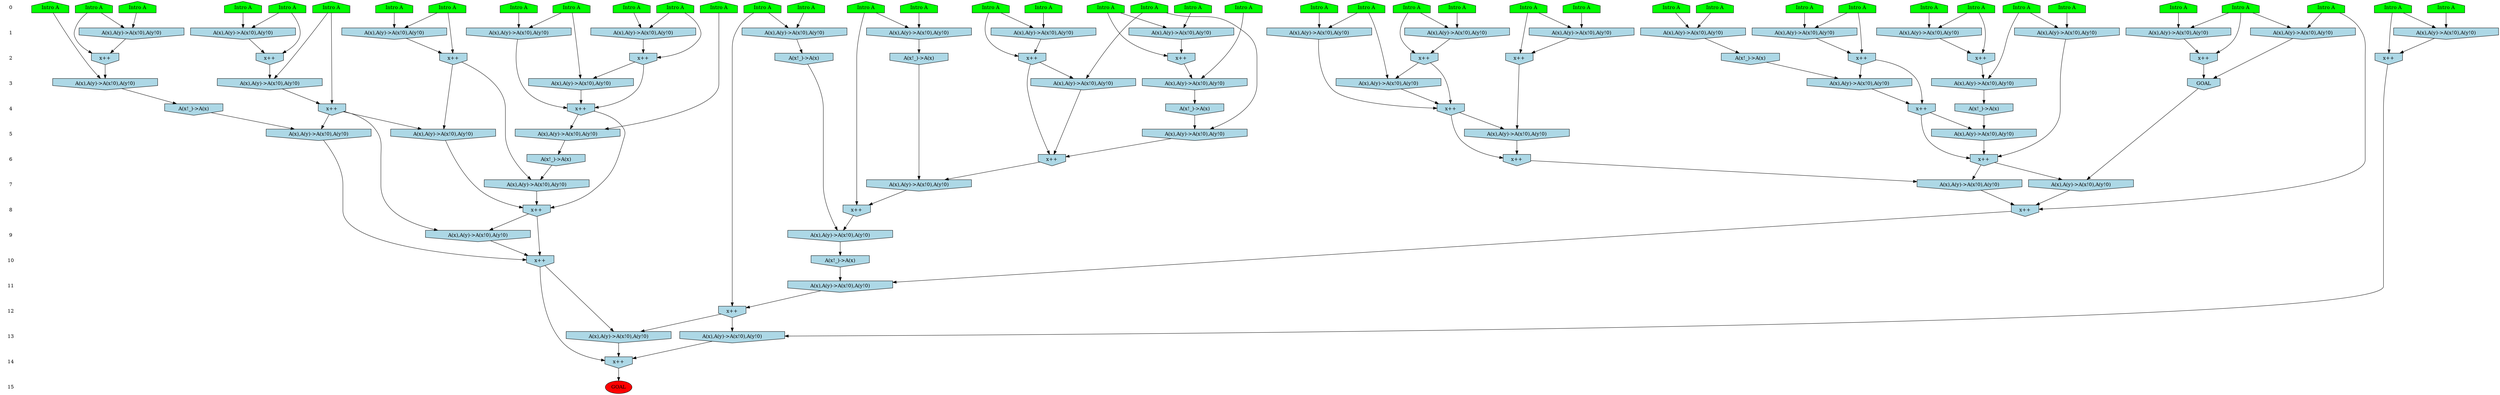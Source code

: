 /* Compression of 2 causal flows obtained in average at 2.990279E+00 t.u */
/* Compressed causal flows were: [939;994] */
digraph G{
 ranksep=.5 ; 
{ rank = same ; "0" [shape=plaintext] ; node_1 [label ="Intro A", shape=house, style=filled, fillcolor=green] ;
node_2 [label ="Intro A", shape=house, style=filled, fillcolor=green] ;
node_3 [label ="Intro A", shape=house, style=filled, fillcolor=green] ;
node_4 [label ="Intro A", shape=house, style=filled, fillcolor=green] ;
node_5 [label ="Intro A", shape=house, style=filled, fillcolor=green] ;
node_6 [label ="Intro A", shape=house, style=filled, fillcolor=green] ;
node_7 [label ="Intro A", shape=house, style=filled, fillcolor=green] ;
node_8 [label ="Intro A", shape=house, style=filled, fillcolor=green] ;
node_9 [label ="Intro A", shape=house, style=filled, fillcolor=green] ;
node_10 [label ="Intro A", shape=house, style=filled, fillcolor=green] ;
node_11 [label ="Intro A", shape=house, style=filled, fillcolor=green] ;
node_12 [label ="Intro A", shape=house, style=filled, fillcolor=green] ;
node_13 [label ="Intro A", shape=house, style=filled, fillcolor=green] ;
node_14 [label ="Intro A", shape=house, style=filled, fillcolor=green] ;
node_15 [label ="Intro A", shape=house, style=filled, fillcolor=green] ;
node_16 [label ="Intro A", shape=house, style=filled, fillcolor=green] ;
node_17 [label ="Intro A", shape=house, style=filled, fillcolor=green] ;
node_18 [label ="Intro A", shape=house, style=filled, fillcolor=green] ;
node_19 [label ="Intro A", shape=house, style=filled, fillcolor=green] ;
node_20 [label ="Intro A", shape=house, style=filled, fillcolor=green] ;
node_21 [label ="Intro A", shape=house, style=filled, fillcolor=green] ;
node_22 [label ="Intro A", shape=house, style=filled, fillcolor=green] ;
node_23 [label ="Intro A", shape=house, style=filled, fillcolor=green] ;
node_24 [label ="Intro A", shape=house, style=filled, fillcolor=green] ;
node_25 [label ="Intro A", shape=house, style=filled, fillcolor=green] ;
node_26 [label ="Intro A", shape=house, style=filled, fillcolor=green] ;
node_27 [label ="Intro A", shape=house, style=filled, fillcolor=green] ;
node_28 [label ="Intro A", shape=house, style=filled, fillcolor=green] ;
node_29 [label ="Intro A", shape=house, style=filled, fillcolor=green] ;
node_30 [label ="Intro A", shape=house, style=filled, fillcolor=green] ;
node_31 [label ="Intro A", shape=house, style=filled, fillcolor=green] ;
node_32 [label ="Intro A", shape=house, style=filled, fillcolor=green] ;
node_33 [label ="Intro A", shape=house, style=filled, fillcolor=green] ;
node_34 [label ="Intro A", shape=house, style=filled, fillcolor=green] ;
node_35 [label ="Intro A", shape=house, style=filled, fillcolor=green] ;
node_36 [label ="Intro A", shape=house, style=filled, fillcolor=green] ;
node_37 [label ="Intro A", shape=house, style=filled, fillcolor=green] ;
node_38 [label ="Intro A", shape=house, style=filled, fillcolor=green] ;
node_39 [label ="Intro A", shape=house, style=filled, fillcolor=green] ;
node_40 [label ="Intro A", shape=house, style=filled, fillcolor=green] ;
node_41 [label ="Intro A", shape=house, style=filled, fillcolor=green] ;
node_42 [label ="Intro A", shape=house, style=filled, fillcolor=green] ;
}
{ rank = same ; "1" [shape=plaintext] ; node_43 [label="A(x),A(y)->A(x!0),A(y!0)", shape=invhouse, style=filled, fillcolor = lightblue] ;
node_44 [label="A(x),A(y)->A(x!0),A(y!0)", shape=invhouse, style=filled, fillcolor = lightblue] ;
node_45 [label="A(x),A(y)->A(x!0),A(y!0)", shape=invhouse, style=filled, fillcolor = lightblue] ;
node_47 [label="A(x),A(y)->A(x!0),A(y!0)", shape=invhouse, style=filled, fillcolor = lightblue] ;
node_48 [label="A(x),A(y)->A(x!0),A(y!0)", shape=invhouse, style=filled, fillcolor = lightblue] ;
node_50 [label="A(x),A(y)->A(x!0),A(y!0)", shape=invhouse, style=filled, fillcolor = lightblue] ;
node_54 [label="A(x),A(y)->A(x!0),A(y!0)", shape=invhouse, style=filled, fillcolor = lightblue] ;
node_56 [label="A(x),A(y)->A(x!0),A(y!0)", shape=invhouse, style=filled, fillcolor = lightblue] ;
node_59 [label="A(x),A(y)->A(x!0),A(y!0)", shape=invhouse, style=filled, fillcolor = lightblue] ;
node_60 [label="A(x),A(y)->A(x!0),A(y!0)", shape=invhouse, style=filled, fillcolor = lightblue] ;
node_61 [label="A(x),A(y)->A(x!0),A(y!0)", shape=invhouse, style=filled, fillcolor = lightblue] ;
node_63 [label="A(x),A(y)->A(x!0),A(y!0)", shape=invhouse, style=filled, fillcolor = lightblue] ;
node_64 [label="A(x),A(y)->A(x!0),A(y!0)", shape=invhouse, style=filled, fillcolor = lightblue] ;
node_65 [label="A(x),A(y)->A(x!0),A(y!0)", shape=invhouse, style=filled, fillcolor = lightblue] ;
node_67 [label="A(x),A(y)->A(x!0),A(y!0)", shape=invhouse, style=filled, fillcolor = lightblue] ;
node_71 [label="A(x),A(y)->A(x!0),A(y!0)", shape=invhouse, style=filled, fillcolor = lightblue] ;
node_72 [label="A(x),A(y)->A(x!0),A(y!0)", shape=invhouse, style=filled, fillcolor = lightblue] ;
node_76 [label="A(x),A(y)->A(x!0),A(y!0)", shape=invhouse, style=filled, fillcolor = lightblue] ;
node_88 [label="A(x),A(y)->A(x!0),A(y!0)", shape=invhouse, style=filled, fillcolor = lightblue] ;
}
{ rank = same ; "2" [shape=plaintext] ; node_46 [label="x++", shape=invhouse, style=filled, fillcolor = lightblue] ;
node_49 [label="x++", shape=invhouse, style=filled, fillcolor = lightblue] ;
node_51 [label="x++", shape=invhouse, style=filled, fillcolor = lightblue] ;
node_52 [label="x++", shape=invhouse, style=filled, fillcolor = lightblue] ;
node_53 [label="x++", shape=invhouse, style=filled, fillcolor = lightblue] ;
node_57 [label="x++", shape=invhouse, style=filled, fillcolor = lightblue] ;
node_66 [label="A(x!_)->A(x)", shape=invhouse, style=filled, fillcolor = lightblue] ;
node_69 [label="x++", shape=invhouse, style=filled, fillcolor = lightblue] ;
node_70 [label="x++", shape=invhouse, style=filled, fillcolor = lightblue] ;
node_74 [label="x++", shape=invhouse, style=filled, fillcolor = lightblue] ;
node_75 [label="A(x!_)->A(x)", shape=invhouse, style=filled, fillcolor = lightblue] ;
node_77 [label="x++", shape=invhouse, style=filled, fillcolor = lightblue] ;
node_78 [label="x++", shape=invhouse, style=filled, fillcolor = lightblue] ;
node_91 [label="x++", shape=invhouse, style=filled, fillcolor = lightblue] ;
node_103 [label="A(x!_)->A(x)", shape=invhouse, style=filled, fillcolor = lightblue] ;
}
{ rank = same ; "3" [shape=plaintext] ; node_55 [label="A(x),A(y)->A(x!0),A(y!0)", shape=invhouse, style=filled, fillcolor = lightblue] ;
node_58 [label="A(x),A(y)->A(x!0),A(y!0)", shape=invhouse, style=filled, fillcolor = lightblue] ;
node_62 [label="A(x),A(y)->A(x!0),A(y!0)", shape=invhouse, style=filled, fillcolor = lightblue] ;
node_68 [label="A(x),A(y)->A(x!0),A(y!0)", shape=invhouse, style=filled, fillcolor = lightblue] ;
node_73 [label="A(x),A(y)->A(x!0),A(y!0)", shape=invhouse, style=filled, fillcolor = lightblue] ;
node_80 [label="A(x),A(y)->A(x!0),A(y!0)", shape=invhouse, style=filled, fillcolor = lightblue] ;
node_81 [label="A(x),A(y)->A(x!0),A(y!0)", shape=invhouse, style=filled, fillcolor = lightblue] ;
node_86 [label="A(x),A(y)->A(x!0),A(y!0)", shape=invhouse, style=filled, fillcolor = lightblue] ;
node_96 [label="GOAL", shape=invhouse, style=filled, fillcolor = lightblue] ;
}
{ rank = same ; "4" [shape=plaintext] ; node_79 [label="A(x!_)->A(x)", shape=invhouse, style=filled, fillcolor = lightblue] ;
node_82 [label="A(x!_)->A(x)", shape=invhouse, style=filled, fillcolor = lightblue] ;
node_83 [label="x++", shape=invhouse, style=filled, fillcolor = lightblue] ;
node_89 [label="x++", shape=invhouse, style=filled, fillcolor = lightblue] ;
node_90 [label="x++", shape=invhouse, style=filled, fillcolor = lightblue] ;
node_93 [label="A(x!_)->A(x)", shape=invhouse, style=filled, fillcolor = lightblue] ;
node_102 [label="x++", shape=invhouse, style=filled, fillcolor = lightblue] ;
}
{ rank = same ; "5" [shape=plaintext] ; node_84 [label="A(x),A(y)->A(x!0),A(y!0)", shape=invhouse, style=filled, fillcolor = lightblue] ;
node_87 [label="A(x),A(y)->A(x!0),A(y!0)", shape=invhouse, style=filled, fillcolor = lightblue] ;
node_92 [label="A(x),A(y)->A(x!0),A(y!0)", shape=invhouse, style=filled, fillcolor = lightblue] ;
node_95 [label="A(x),A(y)->A(x!0),A(y!0)", shape=invhouse, style=filled, fillcolor = lightblue] ;
node_106 [label="A(x),A(y)->A(x!0),A(y!0)", shape=invhouse, style=filled, fillcolor = lightblue] ;
node_109 [label="A(x),A(y)->A(x!0),A(y!0)", shape=invhouse, style=filled, fillcolor = lightblue] ;
}
{ rank = same ; "6" [shape=plaintext] ; node_85 [label="x++", shape=invhouse, style=filled, fillcolor = lightblue] ;
node_97 [label="x++", shape=invhouse, style=filled, fillcolor = lightblue] ;
node_98 [label="x++", shape=invhouse, style=filled, fillcolor = lightblue] ;
node_100 [label="A(x!_)->A(x)", shape=invhouse, style=filled, fillcolor = lightblue] ;
}
{ rank = same ; "7" [shape=plaintext] ; node_94 [label="A(x),A(y)->A(x!0),A(y!0)", shape=invhouse, style=filled, fillcolor = lightblue] ;
node_101 [label="A(x),A(y)->A(x!0),A(y!0)", shape=invhouse, style=filled, fillcolor = lightblue] ;
node_104 [label="A(x),A(y)->A(x!0),A(y!0)", shape=invhouse, style=filled, fillcolor = lightblue] ;
node_108 [label="A(x),A(y)->A(x!0),A(y!0)", shape=invhouse, style=filled, fillcolor = lightblue] ;
}
{ rank = same ; "8" [shape=plaintext] ; node_99 [label="x++", shape=invhouse, style=filled, fillcolor = lightblue] ;
node_110 [label="x++", shape=invhouse, style=filled, fillcolor = lightblue] ;
node_111 [label="x++", shape=invhouse, style=filled, fillcolor = lightblue] ;
}
{ rank = same ; "9" [shape=plaintext] ; node_105 [label="A(x),A(y)->A(x!0),A(y!0)", shape=invhouse, style=filled, fillcolor = lightblue] ;
node_112 [label="A(x),A(y)->A(x!0),A(y!0)", shape=invhouse, style=filled, fillcolor = lightblue] ;
}
{ rank = same ; "10" [shape=plaintext] ; node_107 [label="A(x!_)->A(x)", shape=invhouse, style=filled, fillcolor = lightblue] ;
node_116 [label="x++", shape=invhouse, style=filled, fillcolor = lightblue] ;
}
{ rank = same ; "11" [shape=plaintext] ; node_113 [label="A(x),A(y)->A(x!0),A(y!0)", shape=invhouse, style=filled, fillcolor = lightblue] ;
}
{ rank = same ; "12" [shape=plaintext] ; node_114 [label="x++", shape=invhouse, style=filled, fillcolor = lightblue] ;
}
{ rank = same ; "13" [shape=plaintext] ; node_115 [label="A(x),A(y)->A(x!0),A(y!0)", shape=invhouse, style=filled, fillcolor = lightblue] ;
node_117 [label="A(x),A(y)->A(x!0),A(y!0)", shape=invhouse, style=filled, fillcolor = lightblue] ;
}
{ rank = same ; "14" [shape=plaintext] ; node_118 [label="x++", shape=invhouse, style=filled, fillcolor = lightblue] ;
}
{ rank = same ; "15" [shape=plaintext] ; node_119 [label ="GOAL", style=filled, fillcolor=red] ;
}
"0" -> "1" [style="invis"]; 
"1" -> "2" [style="invis"]; 
"2" -> "3" [style="invis"]; 
"3" -> "4" [style="invis"]; 
"4" -> "5" [style="invis"]; 
"5" -> "6" [style="invis"]; 
"6" -> "7" [style="invis"]; 
"7" -> "8" [style="invis"]; 
"8" -> "9" [style="invis"]; 
"9" -> "10" [style="invis"]; 
"10" -> "11" [style="invis"]; 
"11" -> "12" [style="invis"]; 
"12" -> "13" [style="invis"]; 
"13" -> "14" [style="invis"]; 
"14" -> "15" [style="invis"]; 
node_15 -> node_43
node_20 -> node_43
node_12 -> node_44
node_13 -> node_44
node_4 -> node_45
node_9 -> node_45
node_13 -> node_46
node_44 -> node_46
node_33 -> node_47
node_34 -> node_47
node_18 -> node_48
node_22 -> node_48
node_34 -> node_49
node_47 -> node_49
node_19 -> node_50
node_40 -> node_50
node_18 -> node_51
node_48 -> node_51
node_19 -> node_52
node_50 -> node_52
node_20 -> node_53
node_43 -> node_53
node_23 -> node_54
node_31 -> node_54
node_5 -> node_55
node_49 -> node_55
node_2 -> node_56
node_41 -> node_56
node_23 -> node_57
node_54 -> node_57
node_8 -> node_58
node_57 -> node_58
node_24 -> node_59
node_42 -> node_59
node_11 -> node_60
node_27 -> node_60
node_1 -> node_61
node_17 -> node_61
node_25 -> node_62
node_52 -> node_62
node_26 -> node_63
node_36 -> node_63
node_21 -> node_64
node_29 -> node_64
node_10 -> node_65
node_14 -> node_65
node_60 -> node_66
node_32 -> node_67
node_37 -> node_67
node_14 -> node_68
node_53 -> node_68
node_17 -> node_69
node_61 -> node_69
node_36 -> node_70
node_63 -> node_70
node_6 -> node_71
node_39 -> node_71
node_25 -> node_72
node_38 -> node_72
node_35 -> node_73
node_46 -> node_73
node_42 -> node_74
node_59 -> node_74
node_45 -> node_75
node_30 -> node_76
node_35 -> node_76
node_2 -> node_77
node_56 -> node_77
node_39 -> node_78
node_71 -> node_78
node_55 -> node_79
node_7 -> node_80
node_51 -> node_80
node_75 -> node_81
node_77 -> node_81
node_62 -> node_82
node_53 -> node_83
node_65 -> node_83
node_68 -> node_83
node_7 -> node_84
node_79 -> node_84
node_51 -> node_85
node_80 -> node_85
node_84 -> node_85
node_16 -> node_86
node_70 -> node_86
node_74 -> node_87
node_83 -> node_87
node_28 -> node_88
node_37 -> node_88
node_46 -> node_89
node_73 -> node_89
node_76 -> node_89
node_77 -> node_90
node_81 -> node_90
node_37 -> node_91
node_88 -> node_91
node_82 -> node_92
node_90 -> node_92
node_58 -> node_93
node_66 -> node_94
node_85 -> node_94
node_3 -> node_95
node_89 -> node_95
node_67 -> node_96
node_91 -> node_96
node_83 -> node_97
node_87 -> node_97
node_72 -> node_98
node_90 -> node_98
node_92 -> node_98
node_27 -> node_99
node_94 -> node_99
node_95 -> node_100
node_69 -> node_101
node_100 -> node_101
node_16 -> node_102
node_86 -> node_102
node_64 -> node_103
node_97 -> node_104
node_98 -> node_104
node_99 -> node_105
node_103 -> node_105
node_93 -> node_106
node_102 -> node_106
node_105 -> node_107
node_96 -> node_108
node_98 -> node_108
node_69 -> node_109
node_102 -> node_109
node_89 -> node_110
node_101 -> node_110
node_109 -> node_110
node_32 -> node_111
node_104 -> node_111
node_108 -> node_111
node_102 -> node_112
node_110 -> node_112
node_107 -> node_113
node_111 -> node_113
node_21 -> node_114
node_113 -> node_114
node_78 -> node_115
node_114 -> node_115
node_106 -> node_116
node_110 -> node_116
node_112 -> node_116
node_114 -> node_117
node_116 -> node_117
node_115 -> node_118
node_116 -> node_118
node_117 -> node_118
node_118 -> node_119
}
/*
 Dot generation time: 0.000382
*/